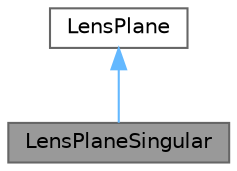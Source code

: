 digraph "LensPlaneSingular"
{
 // LATEX_PDF_SIZE
  bgcolor="transparent";
  edge [fontname=Helvetica,fontsize=10,labelfontname=Helvetica,labelfontsize=10];
  node [fontname=Helvetica,fontsize=10,shape=box,height=0.2,width=0.4];
  Node1 [id="Node000001",label="LensPlaneSingular",height=0.2,width=0.4,color="gray40", fillcolor="grey60", style="filled", fontcolor="black",tooltip="A LensPlane with a list of LensHalo's in it."];
  Node2 -> Node1 [id="edge2_Node000001_Node000002",dir="back",color="steelblue1",style="solid",tooltip=" "];
  Node2 [id="Node000002",label="LensPlane",height=0.2,width=0.4,color="gray40", fillcolor="white", style="filled",URL="$class_lens_plane.html",tooltip="Base class representing a plane in redshift onto which lenses are placed."];
}
